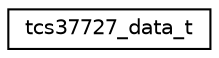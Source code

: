 digraph "Graphical Class Hierarchy"
{
 // LATEX_PDF_SIZE
  edge [fontname="Helvetica",fontsize="10",labelfontname="Helvetica",labelfontsize="10"];
  node [fontname="Helvetica",fontsize="10",shape=record];
  rankdir="LR";
  Node0 [label="tcs37727_data_t",height=0.2,width=0.4,color="black", fillcolor="white", style="filled",URL="$structtcs37727__data__t.html",tooltip="Struct for storing TCS37727 sensor data."];
}
